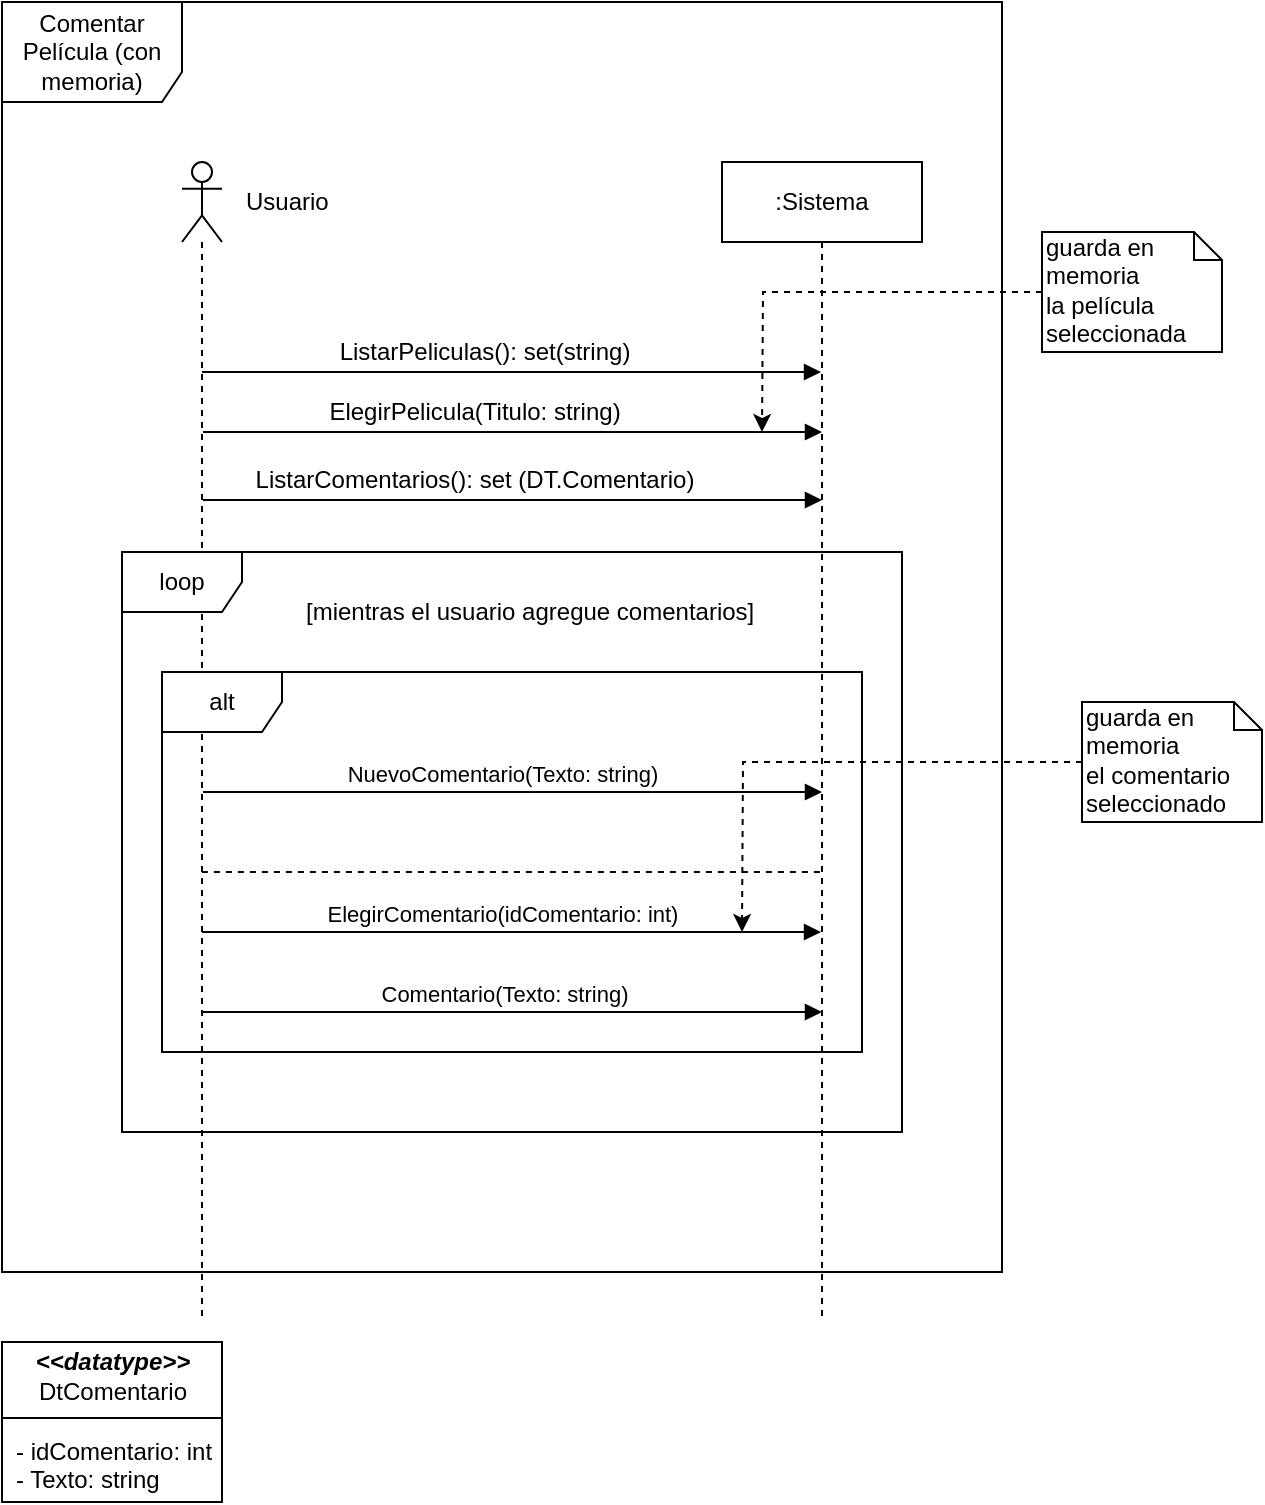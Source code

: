 <mxfile version="10.6.6" type="github"><diagram id="_4H6ZeoJ3ip5fPdCSFzs" name="Page-1"><mxGraphModel dx="511" dy="255" grid="1" gridSize="10" guides="1" tooltips="1" connect="1" arrows="1" fold="1" page="1" pageScale="1" pageWidth="827" pageHeight="1169" math="0" shadow="0"><root><mxCell id="0"/><mxCell id="1" parent="0"/><mxCell id="iHxkR88OcylTWUCXeoWt-1" value="Comentar Película (con memoria)" style="shape=umlFrame;whiteSpace=wrap;html=1;width=90;height=50;" parent="1" vertex="1"><mxGeometry x="80" y="30" width="500" height="635" as="geometry"/></mxCell><mxCell id="iHxkR88OcylTWUCXeoWt-13" value="" style="shape=umlLifeline;participant=umlActor;perimeter=lifelinePerimeter;whiteSpace=wrap;html=1;container=1;collapsible=0;recursiveResize=0;verticalAlign=top;spacingTop=36;labelBackgroundColor=#ffffff;outlineConnect=0;" parent="1" vertex="1"><mxGeometry x="170" y="110" width="20" height="580" as="geometry"/></mxCell><mxCell id="iHxkR88OcylTWUCXeoWt-14" value=":Sistema" style="shape=umlLifeline;perimeter=lifelinePerimeter;whiteSpace=wrap;html=1;container=1;collapsible=0;recursiveResize=0;outlineConnect=0;" parent="1" vertex="1"><mxGeometry x="440" y="110" width="100" height="580" as="geometry"/></mxCell><mxCell id="iHxkR88OcylTWUCXeoWt-15" value="" style="html=1;verticalAlign=bottom;endArrow=block;" parent="1" source="iHxkR88OcylTWUCXeoWt-13" target="iHxkR88OcylTWUCXeoWt-14" edge="1"><mxGeometry width="80" relative="1" as="geometry"><mxPoint x="180" y="285" as="sourcePoint"/><mxPoint x="260" y="285" as="targetPoint"/><Array as="points"><mxPoint x="340" y="215"/></Array></mxGeometry></mxCell><mxCell id="afRvSJXD5rGx_rxZjSp8-1" value="ListarPeliculas(): set(string)" style="text;html=1;resizable=0;points=[];align=center;verticalAlign=middle;labelBackgroundColor=#ffffff;" parent="iHxkR88OcylTWUCXeoWt-15" vertex="1" connectable="0"><mxGeometry x="-0.166" y="3" relative="1" as="geometry"><mxPoint x="11.5" y="-7" as="offset"/></mxGeometry></mxCell><mxCell id="iHxkR88OcylTWUCXeoWt-16" value="loop" style="shape=umlFrame;whiteSpace=wrap;html=1;" parent="1" vertex="1"><mxGeometry x="140" y="305" width="390" height="290" as="geometry"/></mxCell><mxCell id="iHxkR88OcylTWUCXeoWt-17" value="[mientras el usuario agregue comentarios]" style="text;html=1;resizable=0;points=[];autosize=1;align=left;verticalAlign=top;spacingTop=-4;" parent="1" vertex="1"><mxGeometry x="230" y="325" width="240" height="20" as="geometry"/></mxCell><mxCell id="iHxkR88OcylTWUCXeoWt-21" value="alt" style="shape=umlFrame;whiteSpace=wrap;html=1;" parent="1" vertex="1"><mxGeometry x="160" y="365" width="350" height="190" as="geometry"/></mxCell><mxCell id="iHxkR88OcylTWUCXeoWt-23" value="NuevoComentario(Texto: string)" style="html=1;verticalAlign=bottom;endArrow=block;" parent="1" edge="1"><mxGeometry x="-0.034" width="80" relative="1" as="geometry"><mxPoint x="180.5" y="425" as="sourcePoint"/><mxPoint x="490" y="425" as="targetPoint"/><Array as="points"/><mxPoint as="offset"/></mxGeometry></mxCell><mxCell id="iHxkR88OcylTWUCXeoWt-28" value="" style="edgeStyle=orthogonalEdgeStyle;rounded=0;orthogonalLoop=1;jettySize=auto;html=1;dashed=1;" parent="1" source="iHxkR88OcylTWUCXeoWt-27" edge="1"><mxGeometry relative="1" as="geometry"><mxPoint x="460" y="245" as="targetPoint"/><Array as="points"/></mxGeometry></mxCell><mxCell id="iHxkR88OcylTWUCXeoWt-27" value="&lt;div&gt;guarda en &lt;br&gt;&lt;/div&gt;&lt;div&gt;memoria &lt;br&gt;&lt;/div&gt;&lt;div&gt;la película seleccionada&lt;/div&gt;" style="shape=note;whiteSpace=wrap;html=1;size=14;verticalAlign=top;align=left;spacingTop=-6;" parent="1" vertex="1"><mxGeometry x="600" y="145" width="90" height="60" as="geometry"/></mxCell><mxCell id="iHxkR88OcylTWUCXeoWt-31" value="" style="edgeStyle=orthogonalEdgeStyle;rounded=0;orthogonalLoop=1;jettySize=auto;html=1;dashed=1;" parent="1" source="iHxkR88OcylTWUCXeoWt-32" edge="1"><mxGeometry relative="1" as="geometry"><mxPoint x="450" y="495" as="targetPoint"/><Array as="points"/></mxGeometry></mxCell><mxCell id="iHxkR88OcylTWUCXeoWt-32" value="&lt;div&gt;guarda en &lt;br&gt;&lt;/div&gt;&lt;div&gt;memoria &lt;br&gt;&lt;/div&gt;&lt;div&gt;el comentario seleccionado&lt;br&gt;&lt;/div&gt;" style="shape=note;whiteSpace=wrap;html=1;size=14;verticalAlign=top;align=left;spacingTop=-6;" parent="1" vertex="1"><mxGeometry x="620" y="380" width="90" height="60" as="geometry"/></mxCell><mxCell id="afRvSJXD5rGx_rxZjSp8-3" value="" style="html=1;verticalAlign=bottom;endArrow=block;" parent="1" edge="1"><mxGeometry width="80" relative="1" as="geometry"><mxPoint x="180.5" y="245" as="sourcePoint"/><mxPoint x="490" y="245" as="targetPoint"/></mxGeometry></mxCell><mxCell id="afRvSJXD5rGx_rxZjSp8-4" value="ElegirPelicula(Titulo: string)" style="text;html=1;resizable=0;points=[];align=center;verticalAlign=middle;labelBackgroundColor=#ffffff;" parent="afRvSJXD5rGx_rxZjSp8-3" vertex="1" connectable="0"><mxGeometry x="-0.166" y="3" relative="1" as="geometry"><mxPoint x="6" y="-7" as="offset"/></mxGeometry></mxCell><mxCell id="afRvSJXD5rGx_rxZjSp8-5" value="" style="html=1;verticalAlign=bottom;endArrow=block;" parent="1" edge="1"><mxGeometry width="80" relative="1" as="geometry"><mxPoint x="180.5" y="279" as="sourcePoint"/><mxPoint x="490" y="279" as="targetPoint"/></mxGeometry></mxCell><mxCell id="afRvSJXD5rGx_rxZjSp8-6" value="ListarComentarios(): set (DT.Comentario)" style="text;html=1;resizable=0;points=[];align=center;verticalAlign=middle;labelBackgroundColor=#ffffff;" parent="afRvSJXD5rGx_rxZjSp8-5" vertex="1" connectable="0"><mxGeometry x="-0.166" y="3" relative="1" as="geometry"><mxPoint x="6" y="-7" as="offset"/></mxGeometry></mxCell><mxCell id="afRvSJXD5rGx_rxZjSp8-7" value="" style="endArrow=none;dashed=1;html=1;exitX=0.057;exitY=0.526;exitDx=0;exitDy=0;exitPerimeter=0;" parent="1" source="iHxkR88OcylTWUCXeoWt-21" edge="1"><mxGeometry width="50" height="50" relative="1" as="geometry"><mxPoint x="80" y="775" as="sourcePoint"/><mxPoint x="490" y="465" as="targetPoint"/><Array as="points"><mxPoint x="335" y="465"/></Array></mxGeometry></mxCell><mxCell id="afRvSJXD5rGx_rxZjSp8-8" value="ElegirComentario(idComentario: int)" style="html=1;verticalAlign=bottom;endArrow=block;" parent="1" edge="1"><mxGeometry x="-0.031" width="80" relative="1" as="geometry"><mxPoint x="180" y="495" as="sourcePoint"/><mxPoint x="489.5" y="495" as="targetPoint"/><Array as="points"/><mxPoint as="offset"/></mxGeometry></mxCell><mxCell id="afRvSJXD5rGx_rxZjSp8-9" value="Comentario(Texto: string)" style="html=1;verticalAlign=bottom;endArrow=block;" parent="1" edge="1"><mxGeometry x="-0.031" width="80" relative="1" as="geometry"><mxPoint x="180.5" y="535" as="sourcePoint"/><mxPoint x="490" y="535" as="targetPoint"/><Array as="points"/><mxPoint as="offset"/></mxGeometry></mxCell><mxCell id="afRvSJXD5rGx_rxZjSp8-10" value="Usuario" style="text;html=1;resizable=0;points=[];autosize=1;align=left;verticalAlign=top;spacingTop=-4;" parent="1" vertex="1"><mxGeometry x="200" y="120" width="60" height="20" as="geometry"/></mxCell><mxCell id="sjkiEvADlMjGUiYocDPg-1" value="" style="shape=internalStorage;whiteSpace=wrap;html=1;backgroundOutline=1;dx=0;dy=38;" vertex="1" parent="1"><mxGeometry x="80" y="700" width="110" height="80" as="geometry"/></mxCell><mxCell id="sjkiEvADlMjGUiYocDPg-2" value="&lt;i&gt;&lt;b&gt;&amp;lt;&amp;lt;datatype&amp;gt;&amp;gt;&lt;/b&gt;&lt;/i&gt;" style="text;html=1;resizable=0;points=[];autosize=1;align=center;verticalAlign=top;spacingTop=-4;" vertex="1" parent="1"><mxGeometry x="90" y="700" width="90" height="20" as="geometry"/></mxCell><mxCell id="sjkiEvADlMjGUiYocDPg-3" value="DtComentario" style="text;html=1;resizable=0;points=[];autosize=1;align=center;verticalAlign=top;spacingTop=-4;" vertex="1" parent="1"><mxGeometry x="90" y="715" width="90" height="20" as="geometry"/></mxCell><mxCell id="sjkiEvADlMjGUiYocDPg-4" value="- idComentario: int&lt;br&gt;- Texto: string&lt;br&gt;" style="text;html=1;resizable=0;points=[];autosize=1;align=left;verticalAlign=top;spacingTop=-4;" vertex="1" parent="1"><mxGeometry x="85" y="745" width="110" height="30" as="geometry"/></mxCell></root></mxGraphModel></diagram></mxfile>